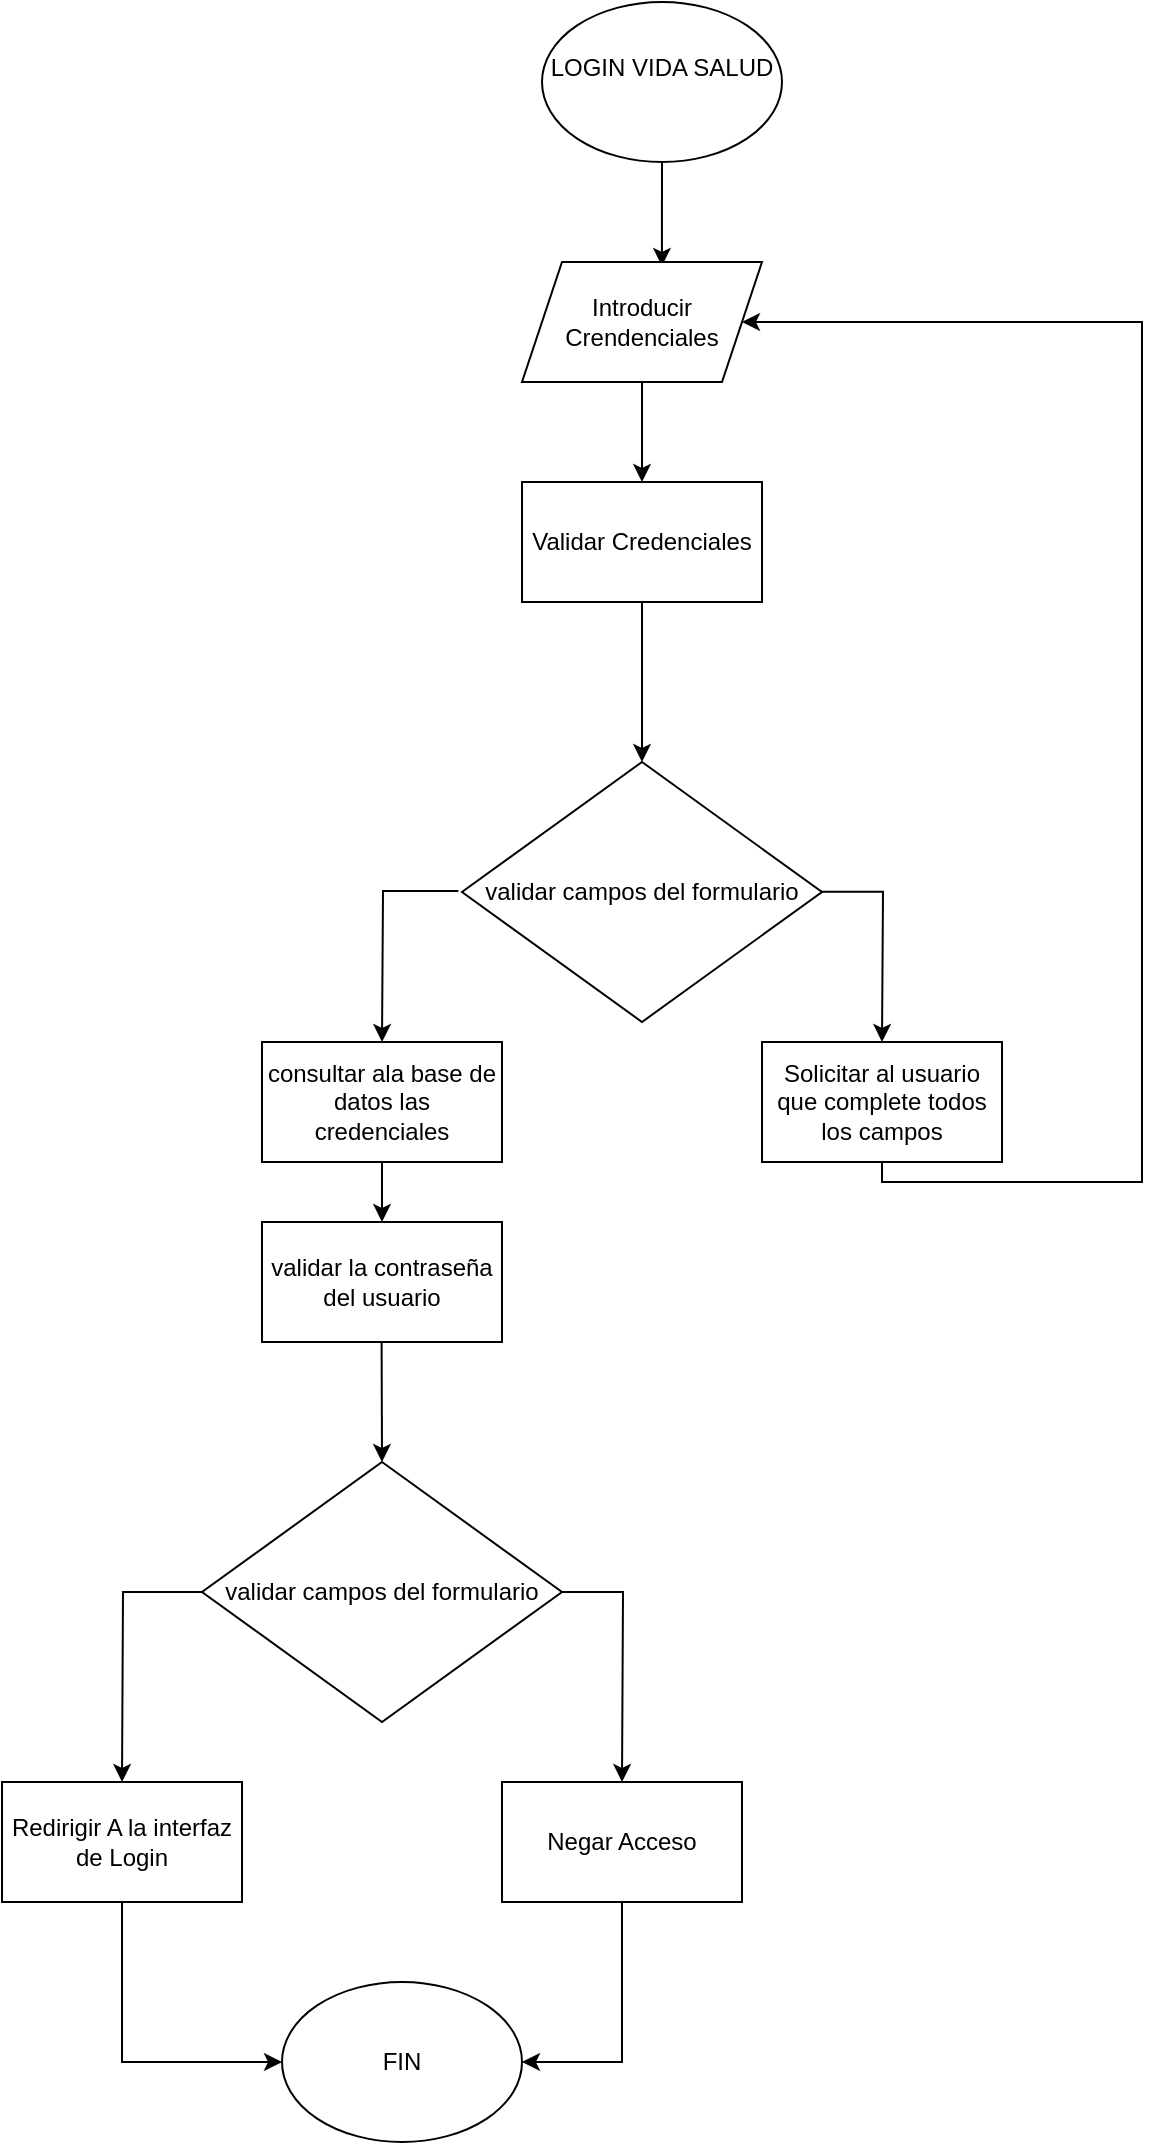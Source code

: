 <mxfile version="24.7.5">
  <diagram name="Page-1" id="y3nSxOi1oGvmX9CvUGN1">
    <mxGraphModel dx="1509" dy="821" grid="1" gridSize="10" guides="1" tooltips="1" connect="1" arrows="1" fold="1" page="1" pageScale="1" pageWidth="850" pageHeight="1100" math="0" shadow="0">
      <root>
        <mxCell id="0" />
        <mxCell id="1" parent="0" />
        <mxCell id="UMnjD2So-exEDhG5ul0h-5" value="validar campos del formulario" style="rhombus;whiteSpace=wrap;html=1;container=0;" vertex="1" parent="1">
          <mxGeometry x="310" y="400" width="180" height="130" as="geometry" />
        </mxCell>
        <mxCell id="UMnjD2So-exEDhG5ul0h-7" value="" style="endArrow=classic;html=1;rounded=0;exitX=0.5;exitY=1;exitDx=0;exitDy=0;entryX=0.5;entryY=0;entryDx=0;entryDy=0;" edge="1" parent="1" source="UMnjD2So-exEDhG5ul0h-14" target="UMnjD2So-exEDhG5ul0h-3">
          <mxGeometry width="50" height="50" relative="1" as="geometry">
            <mxPoint x="450" y="240" as="sourcePoint" />
            <mxPoint x="420" y="240" as="targetPoint" />
          </mxGeometry>
        </mxCell>
        <mxCell id="UMnjD2So-exEDhG5ul0h-1" value="LOGIN VIDA SALUD&lt;div&gt;&lt;br&gt;&lt;/div&gt;" style="ellipse;whiteSpace=wrap;html=1;container=0;" vertex="1" parent="1">
          <mxGeometry x="350" y="20" width="120" height="80" as="geometry" />
        </mxCell>
        <mxCell id="UMnjD2So-exEDhG5ul0h-3" value="Validar Credenciales" style="rounded=0;whiteSpace=wrap;html=1;container=0;" vertex="1" parent="1">
          <mxGeometry x="340" y="260" width="120" height="60" as="geometry" />
        </mxCell>
        <mxCell id="UMnjD2So-exEDhG5ul0h-4" value="" style="endArrow=classic;html=1;rounded=0;exitX=0.5;exitY=1;exitDx=0;exitDy=0;entryX=0.583;entryY=0.033;entryDx=0;entryDy=0;entryPerimeter=0;" edge="1" parent="1" source="UMnjD2So-exEDhG5ul0h-1" target="UMnjD2So-exEDhG5ul0h-14">
          <mxGeometry width="50" height="50" relative="1" as="geometry">
            <mxPoint x="415" y="140" as="sourcePoint" />
            <mxPoint x="465" y="90" as="targetPoint" />
          </mxGeometry>
        </mxCell>
        <mxCell id="UMnjD2So-exEDhG5ul0h-14" value="Introducir Crendenciales" style="shape=parallelogram;perimeter=parallelogramPerimeter;whiteSpace=wrap;html=1;fixedSize=1;" vertex="1" parent="1">
          <mxGeometry x="340" y="150" width="120" height="60" as="geometry" />
        </mxCell>
        <mxCell id="UMnjD2So-exEDhG5ul0h-15" value="" style="endArrow=classic;html=1;rounded=0;entryX=0.5;entryY=0;entryDx=0;entryDy=0;exitX=0.5;exitY=1;exitDx=0;exitDy=0;" edge="1" parent="1" source="UMnjD2So-exEDhG5ul0h-3" target="UMnjD2So-exEDhG5ul0h-5">
          <mxGeometry width="50" height="50" relative="1" as="geometry">
            <mxPoint x="390" y="360" as="sourcePoint" />
            <mxPoint x="460" y="350" as="targetPoint" />
          </mxGeometry>
        </mxCell>
        <mxCell id="UMnjD2So-exEDhG5ul0h-18" value="" style="endArrow=classic;html=1;rounded=0;exitX=-0.01;exitY=0.496;exitDx=0;exitDy=0;exitPerimeter=0;edgeStyle=orthogonalEdgeStyle;" edge="1" parent="1" source="UMnjD2So-exEDhG5ul0h-5">
          <mxGeometry width="50" height="50" relative="1" as="geometry">
            <mxPoint x="250" y="510" as="sourcePoint" />
            <mxPoint x="270" y="540" as="targetPoint" />
          </mxGeometry>
        </mxCell>
        <mxCell id="UMnjD2So-exEDhG5ul0h-20" value="" style="endArrow=classic;html=1;rounded=0;exitX=0.997;exitY=0.499;exitDx=0;exitDy=0;exitPerimeter=0;edgeStyle=orthogonalEdgeStyle;" edge="1" parent="1" source="UMnjD2So-exEDhG5ul0h-5">
          <mxGeometry width="50" height="50" relative="1" as="geometry">
            <mxPoint x="490" y="500" as="sourcePoint" />
            <mxPoint x="520" y="540" as="targetPoint" />
          </mxGeometry>
        </mxCell>
        <mxCell id="UMnjD2So-exEDhG5ul0h-21" value="&lt;div&gt;consultar ala base de datos las credenciales&lt;/div&gt;" style="rounded=0;whiteSpace=wrap;html=1;" vertex="1" parent="1">
          <mxGeometry x="210" y="540" width="120" height="60" as="geometry" />
        </mxCell>
        <mxCell id="UMnjD2So-exEDhG5ul0h-22" value="Solicitar al usuario que complete todos los campos" style="rounded=0;whiteSpace=wrap;html=1;" vertex="1" parent="1">
          <mxGeometry x="460" y="540" width="120" height="60" as="geometry" />
        </mxCell>
        <mxCell id="UMnjD2So-exEDhG5ul0h-24" value="" style="endArrow=classic;html=1;rounded=0;exitX=0.5;exitY=1;exitDx=0;exitDy=0;edgeStyle=orthogonalEdgeStyle;entryX=1;entryY=0.5;entryDx=0;entryDy=0;" edge="1" parent="1" source="UMnjD2So-exEDhG5ul0h-22" target="UMnjD2So-exEDhG5ul0h-14">
          <mxGeometry width="50" height="50" relative="1" as="geometry">
            <mxPoint x="530.0" y="650" as="sourcePoint" />
            <mxPoint x="470" y="275" as="targetPoint" />
            <Array as="points">
              <mxPoint x="520" y="610" />
              <mxPoint x="650" y="610" />
              <mxPoint x="650" y="180" />
            </Array>
          </mxGeometry>
        </mxCell>
        <mxCell id="UMnjD2So-exEDhG5ul0h-27" value="validar la contraseña del usuario" style="rounded=0;whiteSpace=wrap;html=1;" vertex="1" parent="1">
          <mxGeometry x="210" y="630" width="120" height="60" as="geometry" />
        </mxCell>
        <mxCell id="UMnjD2So-exEDhG5ul0h-28" value="" style="endArrow=classic;html=1;rounded=0;exitX=0.5;exitY=1;exitDx=0;exitDy=0;" edge="1" parent="1" source="UMnjD2So-exEDhG5ul0h-21" target="UMnjD2So-exEDhG5ul0h-27">
          <mxGeometry width="50" height="50" relative="1" as="geometry">
            <mxPoint x="20" y="640" as="sourcePoint" />
            <mxPoint x="70" y="590" as="targetPoint" />
          </mxGeometry>
        </mxCell>
        <mxCell id="UMnjD2So-exEDhG5ul0h-29" value="validar campos del formulario" style="rhombus;whiteSpace=wrap;html=1;container=0;" vertex="1" parent="1">
          <mxGeometry x="180" y="750" width="180" height="130" as="geometry" />
        </mxCell>
        <mxCell id="UMnjD2So-exEDhG5ul0h-30" value="" style="endArrow=classic;html=1;rounded=0;edgeStyle=orthogonalEdgeStyle;" edge="1" parent="1" source="UMnjD2So-exEDhG5ul0h-29">
          <mxGeometry width="50" height="50" relative="1" as="geometry">
            <mxPoint x="180" y="820" as="sourcePoint" />
            <mxPoint x="140" y="910" as="targetPoint" />
          </mxGeometry>
        </mxCell>
        <mxCell id="UMnjD2So-exEDhG5ul0h-31" value="" style="endArrow=classic;html=1;rounded=0;edgeStyle=orthogonalEdgeStyle;" edge="1" parent="1" source="UMnjD2So-exEDhG5ul0h-29">
          <mxGeometry width="50" height="50" relative="1" as="geometry">
            <mxPoint x="360" y="810" as="sourcePoint" />
            <mxPoint x="390" y="910" as="targetPoint" />
          </mxGeometry>
        </mxCell>
        <mxCell id="UMnjD2So-exEDhG5ul0h-32" value="" style="endArrow=classic;html=1;rounded=0;exitX=0.5;exitY=1;exitDx=0;exitDy=0;entryX=0.5;entryY=0;entryDx=0;entryDy=0;" edge="1" parent="1" target="UMnjD2So-exEDhG5ul0h-29">
          <mxGeometry width="50" height="50" relative="1" as="geometry">
            <mxPoint x="269.8" y="690" as="sourcePoint" />
            <mxPoint x="269.8" y="720" as="targetPoint" />
          </mxGeometry>
        </mxCell>
        <mxCell id="UMnjD2So-exEDhG5ul0h-33" value="Redirigir A la interfaz de Login" style="rounded=0;whiteSpace=wrap;html=1;" vertex="1" parent="1">
          <mxGeometry x="80" y="910" width="120" height="60" as="geometry" />
        </mxCell>
        <mxCell id="UMnjD2So-exEDhG5ul0h-34" value="Negar Acceso" style="rounded=0;whiteSpace=wrap;html=1;" vertex="1" parent="1">
          <mxGeometry x="330" y="910" width="120" height="60" as="geometry" />
        </mxCell>
        <mxCell id="UMnjD2So-exEDhG5ul0h-35" value="FIN" style="ellipse;whiteSpace=wrap;html=1;" vertex="1" parent="1">
          <mxGeometry x="220" y="1010" width="120" height="80" as="geometry" />
        </mxCell>
        <mxCell id="UMnjD2So-exEDhG5ul0h-36" value="" style="endArrow=classic;html=1;rounded=0;edgeStyle=orthogonalEdgeStyle;exitX=0.5;exitY=1;exitDx=0;exitDy=0;entryX=0;entryY=0.5;entryDx=0;entryDy=0;" edge="1" parent="1" source="UMnjD2So-exEDhG5ul0h-33" target="UMnjD2So-exEDhG5ul0h-35">
          <mxGeometry width="50" height="50" relative="1" as="geometry">
            <mxPoint x="160" y="990" as="sourcePoint" />
            <mxPoint x="120" y="1085" as="targetPoint" />
          </mxGeometry>
        </mxCell>
        <mxCell id="UMnjD2So-exEDhG5ul0h-37" value="" style="endArrow=classic;html=1;rounded=0;edgeStyle=orthogonalEdgeStyle;exitX=0.5;exitY=1;exitDx=0;exitDy=0;entryX=1;entryY=0.5;entryDx=0;entryDy=0;" edge="1" parent="1" source="UMnjD2So-exEDhG5ul0h-34" target="UMnjD2So-exEDhG5ul0h-35">
          <mxGeometry width="50" height="50" relative="1" as="geometry">
            <mxPoint x="400" y="1010" as="sourcePoint" />
            <mxPoint x="430" y="1105" as="targetPoint" />
          </mxGeometry>
        </mxCell>
      </root>
    </mxGraphModel>
  </diagram>
</mxfile>
